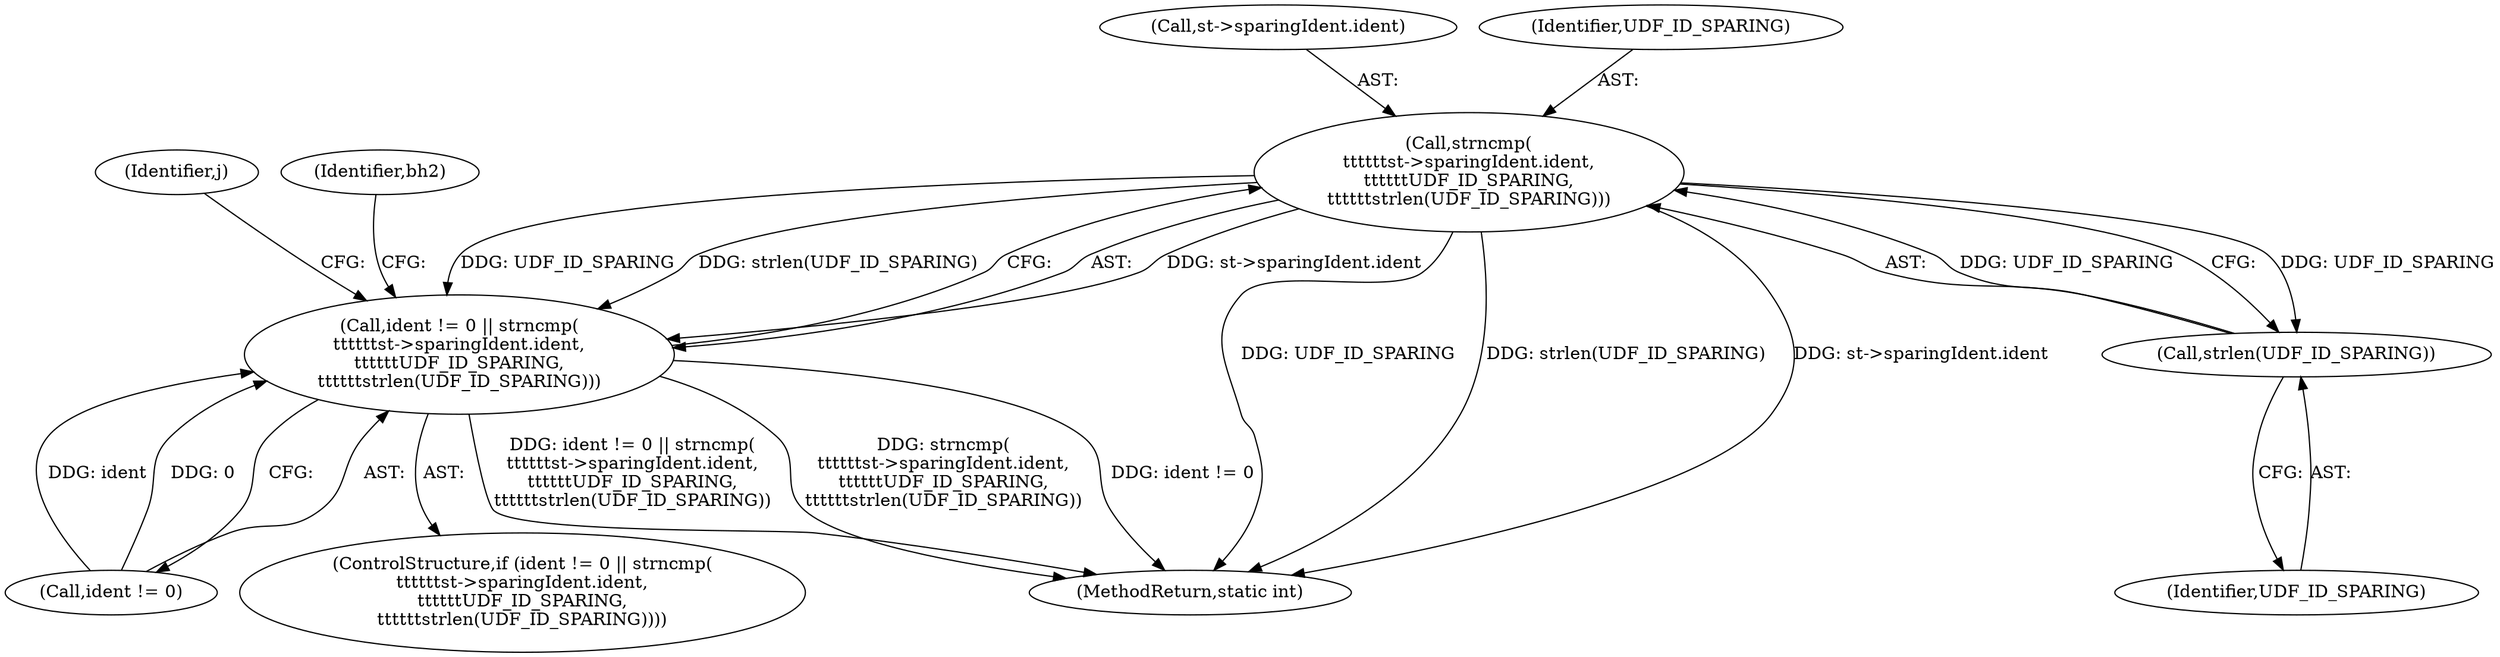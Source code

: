 digraph "0_linux_adee11b2085bee90bd8f4f52123ffb07882d6256@pointer" {
"1000433" [label="(Call,strncmp(\n\t\t\t\t\t\tst->sparingIdent.ident,\n\t\t\t\t\t\tUDF_ID_SPARING,\n\t\t\t\t\t\tstrlen(UDF_ID_SPARING)))"];
"1000440" [label="(Call,strlen(UDF_ID_SPARING))"];
"1000433" [label="(Call,strncmp(\n\t\t\t\t\t\tst->sparingIdent.ident,\n\t\t\t\t\t\tUDF_ID_SPARING,\n\t\t\t\t\t\tstrlen(UDF_ID_SPARING)))"];
"1000429" [label="(Call,ident != 0 || strncmp(\n\t\t\t\t\t\tst->sparingIdent.ident,\n\t\t\t\t\t\tUDF_ID_SPARING,\n\t\t\t\t\t\tstrlen(UDF_ID_SPARING)))"];
"1000434" [label="(Call,st->sparingIdent.ident)"];
"1000441" [label="(Identifier,UDF_ID_SPARING)"];
"1000428" [label="(ControlStructure,if (ident != 0 || strncmp(\n\t\t\t\t\t\tst->sparingIdent.ident,\n\t\t\t\t\t\tUDF_ID_SPARING,\n\t\t\t\t\t\tstrlen(UDF_ID_SPARING))))"];
"1000386" [label="(Identifier,j)"];
"1000433" [label="(Call,strncmp(\n\t\t\t\t\t\tst->sparingIdent.ident,\n\t\t\t\t\t\tUDF_ID_SPARING,\n\t\t\t\t\t\tstrlen(UDF_ID_SPARING)))"];
"1000439" [label="(Identifier,UDF_ID_SPARING)"];
"1000691" [label="(MethodReturn,static int)"];
"1000444" [label="(Identifier,bh2)"];
"1000440" [label="(Call,strlen(UDF_ID_SPARING))"];
"1000429" [label="(Call,ident != 0 || strncmp(\n\t\t\t\t\t\tst->sparingIdent.ident,\n\t\t\t\t\t\tUDF_ID_SPARING,\n\t\t\t\t\t\tstrlen(UDF_ID_SPARING)))"];
"1000430" [label="(Call,ident != 0)"];
"1000433" -> "1000429"  [label="AST: "];
"1000433" -> "1000440"  [label="CFG: "];
"1000434" -> "1000433"  [label="AST: "];
"1000439" -> "1000433"  [label="AST: "];
"1000440" -> "1000433"  [label="AST: "];
"1000429" -> "1000433"  [label="CFG: "];
"1000433" -> "1000691"  [label="DDG: strlen(UDF_ID_SPARING)"];
"1000433" -> "1000691"  [label="DDG: st->sparingIdent.ident"];
"1000433" -> "1000691"  [label="DDG: UDF_ID_SPARING"];
"1000433" -> "1000429"  [label="DDG: st->sparingIdent.ident"];
"1000433" -> "1000429"  [label="DDG: UDF_ID_SPARING"];
"1000433" -> "1000429"  [label="DDG: strlen(UDF_ID_SPARING)"];
"1000440" -> "1000433"  [label="DDG: UDF_ID_SPARING"];
"1000433" -> "1000440"  [label="DDG: UDF_ID_SPARING"];
"1000440" -> "1000441"  [label="CFG: "];
"1000441" -> "1000440"  [label="AST: "];
"1000429" -> "1000428"  [label="AST: "];
"1000429" -> "1000430"  [label="CFG: "];
"1000430" -> "1000429"  [label="AST: "];
"1000444" -> "1000429"  [label="CFG: "];
"1000386" -> "1000429"  [label="CFG: "];
"1000429" -> "1000691"  [label="DDG: strncmp(\n\t\t\t\t\t\tst->sparingIdent.ident,\n\t\t\t\t\t\tUDF_ID_SPARING,\n\t\t\t\t\t\tstrlen(UDF_ID_SPARING))"];
"1000429" -> "1000691"  [label="DDG: ident != 0"];
"1000429" -> "1000691"  [label="DDG: ident != 0 || strncmp(\n\t\t\t\t\t\tst->sparingIdent.ident,\n\t\t\t\t\t\tUDF_ID_SPARING,\n\t\t\t\t\t\tstrlen(UDF_ID_SPARING))"];
"1000430" -> "1000429"  [label="DDG: ident"];
"1000430" -> "1000429"  [label="DDG: 0"];
}
